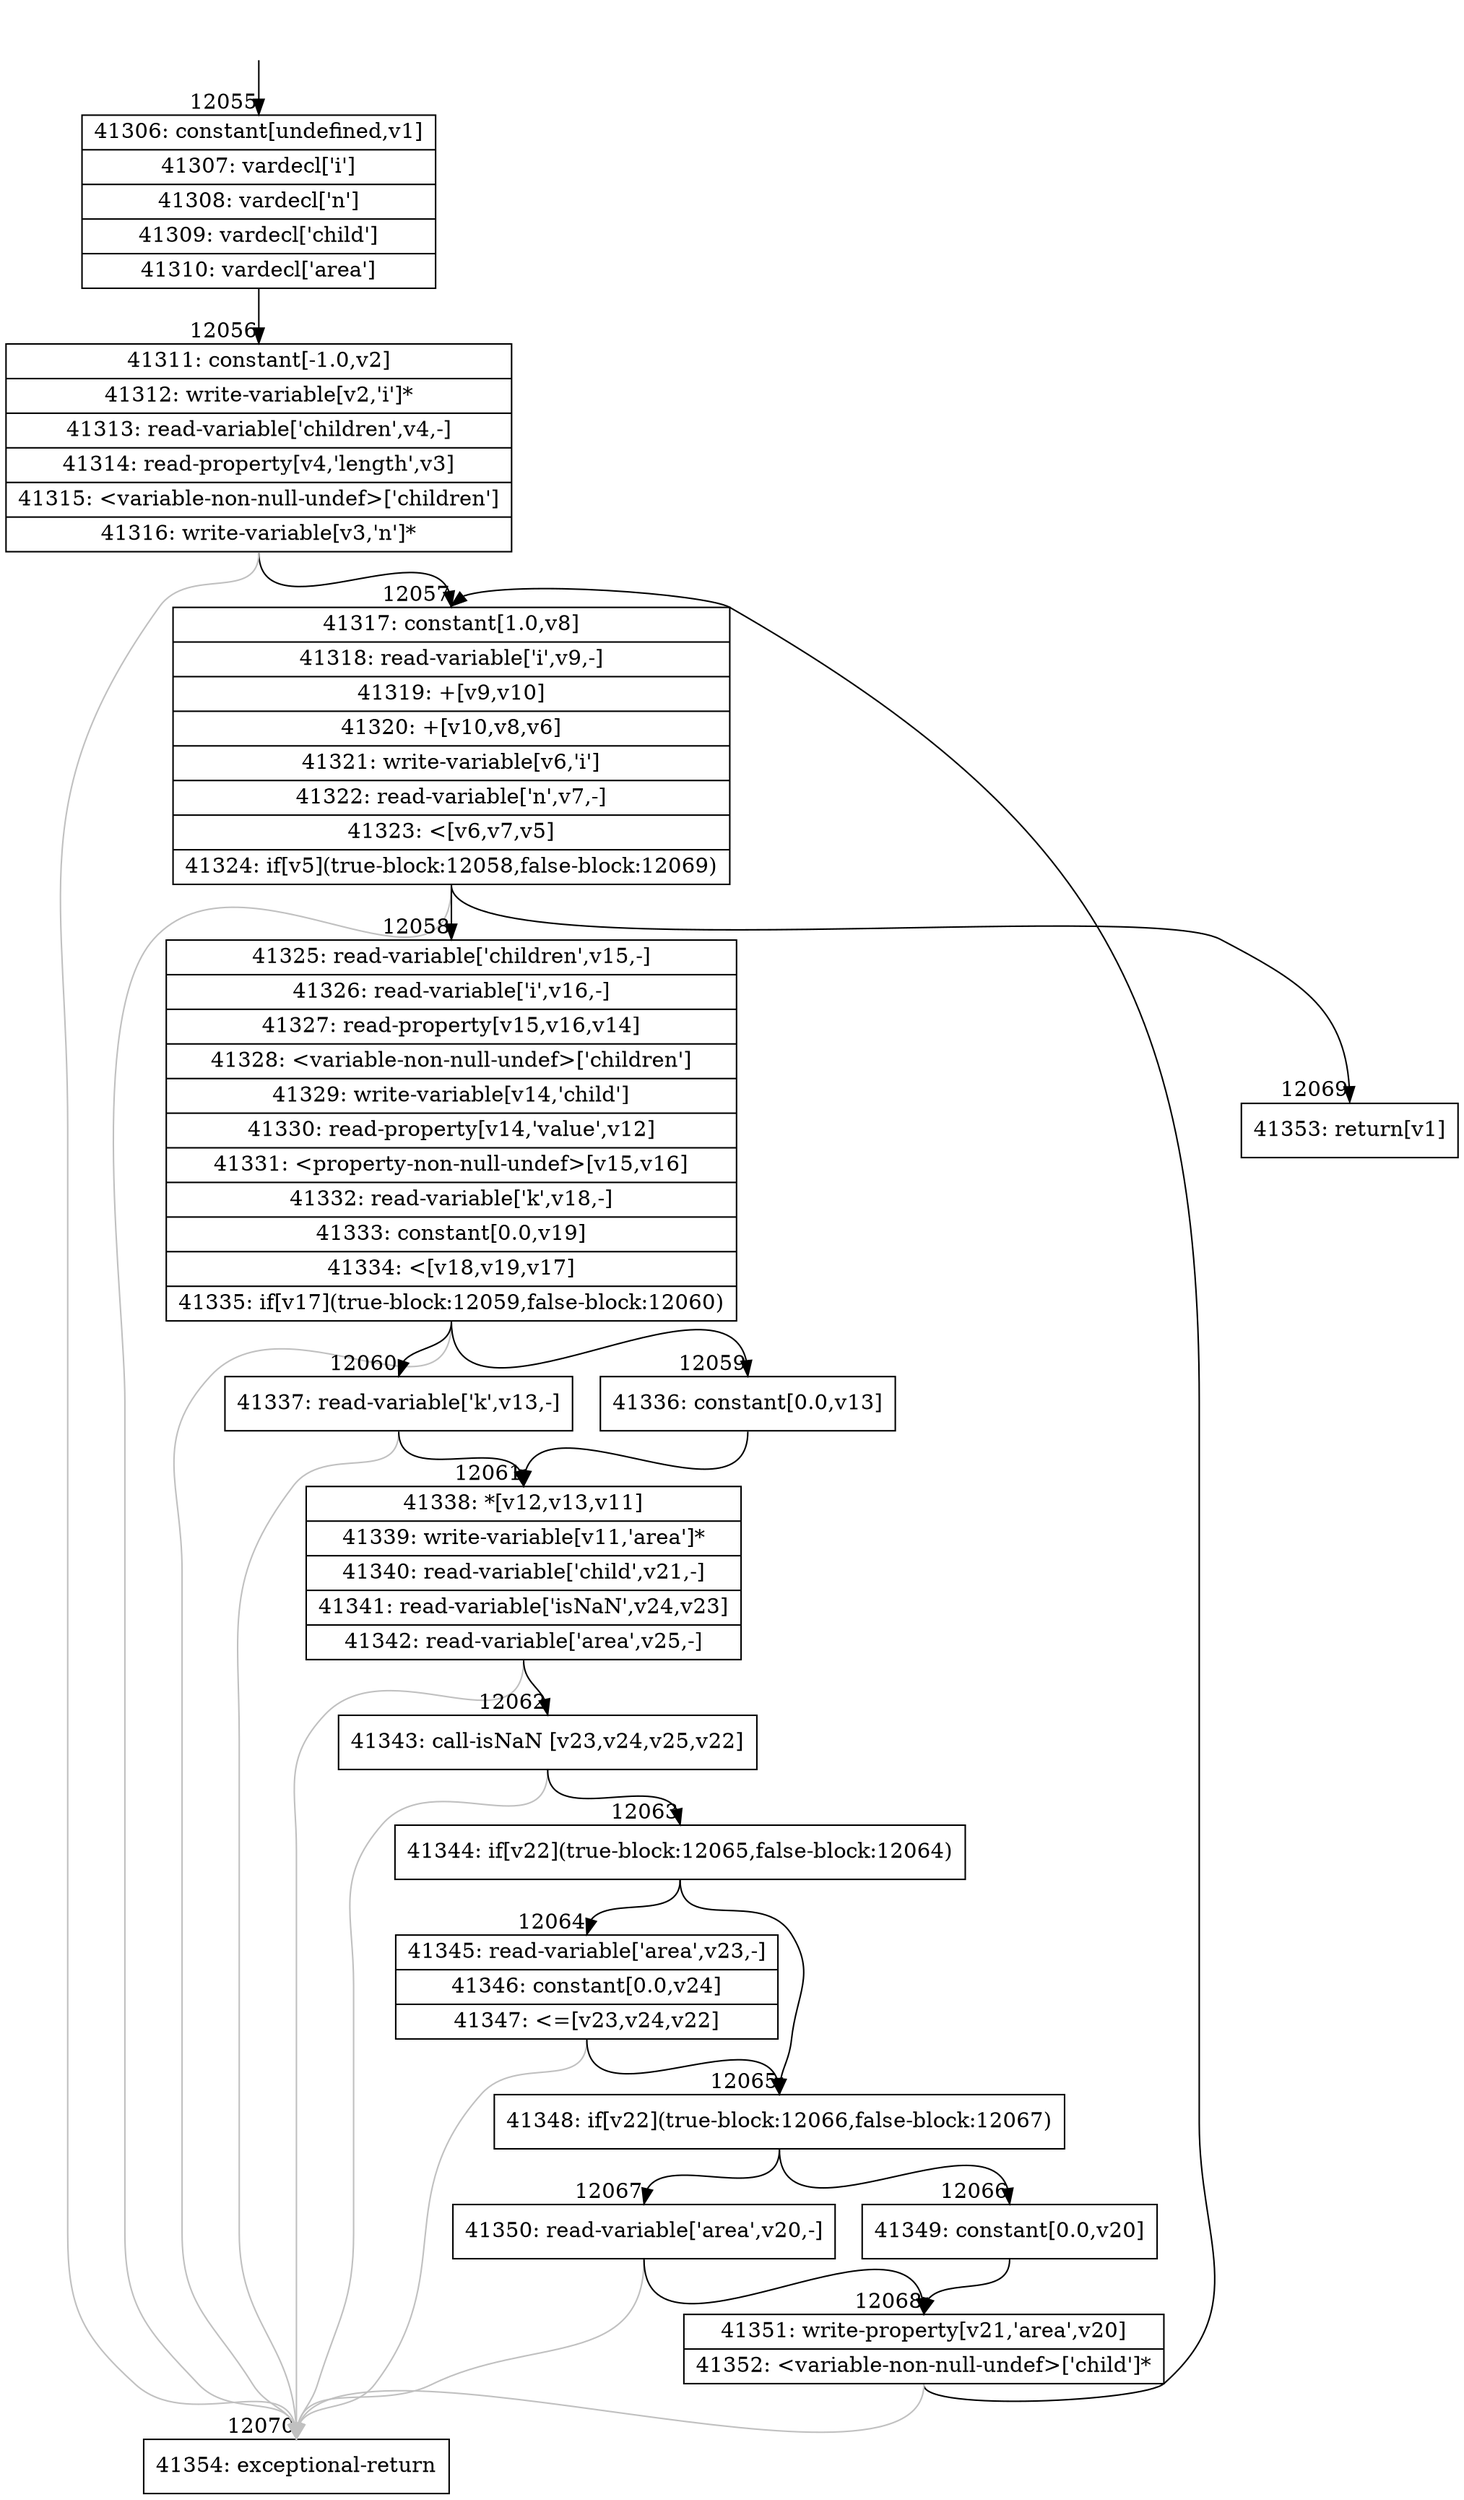 digraph {
rankdir="TD"
BB_entry1116[shape=none,label=""];
BB_entry1116 -> BB12055 [tailport=s, headport=n, headlabel="    12055"]
BB12055 [shape=record label="{41306: constant[undefined,v1]|41307: vardecl['i']|41308: vardecl['n']|41309: vardecl['child']|41310: vardecl['area']}" ] 
BB12055 -> BB12056 [tailport=s, headport=n, headlabel="      12056"]
BB12056 [shape=record label="{41311: constant[-1.0,v2]|41312: write-variable[v2,'i']*|41313: read-variable['children',v4,-]|41314: read-property[v4,'length',v3]|41315: \<variable-non-null-undef\>['children']|41316: write-variable[v3,'n']*}" ] 
BB12056 -> BB12057 [tailport=s, headport=n, headlabel="      12057"]
BB12056 -> BB12070 [tailport=s, headport=n, color=gray, headlabel="      12070"]
BB12057 [shape=record label="{41317: constant[1.0,v8]|41318: read-variable['i',v9,-]|41319: +[v9,v10]|41320: +[v10,v8,v6]|41321: write-variable[v6,'i']|41322: read-variable['n',v7,-]|41323: \<[v6,v7,v5]|41324: if[v5](true-block:12058,false-block:12069)}" ] 
BB12057 -> BB12058 [tailport=s, headport=n, headlabel="      12058"]
BB12057 -> BB12069 [tailport=s, headport=n, headlabel="      12069"]
BB12057 -> BB12070 [tailport=s, headport=n, color=gray]
BB12058 [shape=record label="{41325: read-variable['children',v15,-]|41326: read-variable['i',v16,-]|41327: read-property[v15,v16,v14]|41328: \<variable-non-null-undef\>['children']|41329: write-variable[v14,'child']|41330: read-property[v14,'value',v12]|41331: \<property-non-null-undef\>[v15,v16]|41332: read-variable['k',v18,-]|41333: constant[0.0,v19]|41334: \<[v18,v19,v17]|41335: if[v17](true-block:12059,false-block:12060)}" ] 
BB12058 -> BB12059 [tailport=s, headport=n, headlabel="      12059"]
BB12058 -> BB12060 [tailport=s, headport=n, headlabel="      12060"]
BB12058 -> BB12070 [tailport=s, headport=n, color=gray]
BB12059 [shape=record label="{41336: constant[0.0,v13]}" ] 
BB12059 -> BB12061 [tailport=s, headport=n, headlabel="      12061"]
BB12060 [shape=record label="{41337: read-variable['k',v13,-]}" ] 
BB12060 -> BB12061 [tailport=s, headport=n]
BB12060 -> BB12070 [tailport=s, headport=n, color=gray]
BB12061 [shape=record label="{41338: *[v12,v13,v11]|41339: write-variable[v11,'area']*|41340: read-variable['child',v21,-]|41341: read-variable['isNaN',v24,v23]|41342: read-variable['area',v25,-]}" ] 
BB12061 -> BB12062 [tailport=s, headport=n, headlabel="      12062"]
BB12061 -> BB12070 [tailport=s, headport=n, color=gray]
BB12062 [shape=record label="{41343: call-isNaN [v23,v24,v25,v22]}" ] 
BB12062 -> BB12063 [tailport=s, headport=n, headlabel="      12063"]
BB12062 -> BB12070 [tailport=s, headport=n, color=gray]
BB12063 [shape=record label="{41344: if[v22](true-block:12065,false-block:12064)}" ] 
BB12063 -> BB12065 [tailport=s, headport=n, headlabel="      12065"]
BB12063 -> BB12064 [tailport=s, headport=n, headlabel="      12064"]
BB12064 [shape=record label="{41345: read-variable['area',v23,-]|41346: constant[0.0,v24]|41347: \<=[v23,v24,v22]}" ] 
BB12064 -> BB12065 [tailport=s, headport=n]
BB12064 -> BB12070 [tailport=s, headport=n, color=gray]
BB12065 [shape=record label="{41348: if[v22](true-block:12066,false-block:12067)}" ] 
BB12065 -> BB12066 [tailport=s, headport=n, headlabel="      12066"]
BB12065 -> BB12067 [tailport=s, headport=n, headlabel="      12067"]
BB12066 [shape=record label="{41349: constant[0.0,v20]}" ] 
BB12066 -> BB12068 [tailport=s, headport=n, headlabel="      12068"]
BB12067 [shape=record label="{41350: read-variable['area',v20,-]}" ] 
BB12067 -> BB12068 [tailport=s, headport=n]
BB12067 -> BB12070 [tailport=s, headport=n, color=gray]
BB12068 [shape=record label="{41351: write-property[v21,'area',v20]|41352: \<variable-non-null-undef\>['child']*}" ] 
BB12068 -> BB12057 [tailport=s, headport=n]
BB12068 -> BB12070 [tailport=s, headport=n, color=gray]
BB12069 [shape=record label="{41353: return[v1]}" ] 
BB12070 [shape=record label="{41354: exceptional-return}" ] 
//#$~ 7228
}
